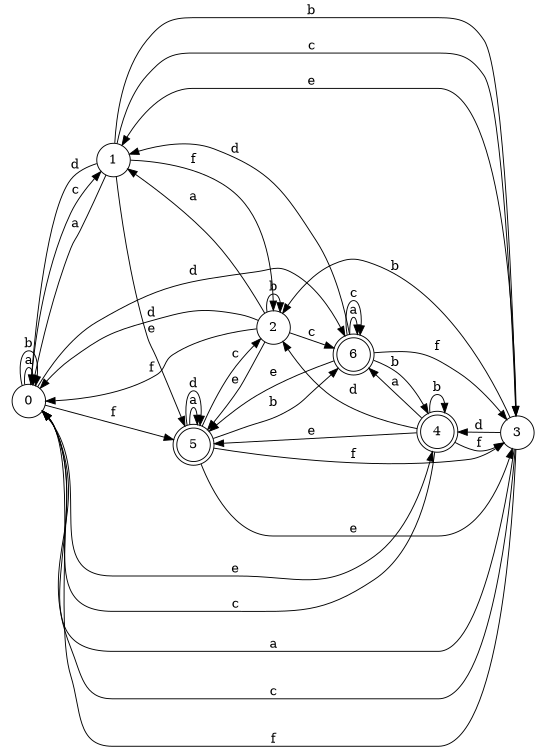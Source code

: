 digraph n6_9 {
__start0 [label="" shape="none"];

rankdir=LR;
size="8,5";

s0 [style="filled", color="black", fillcolor="white" shape="circle", label="0"];
s1 [style="filled", color="black", fillcolor="white" shape="circle", label="1"];
s2 [style="filled", color="black", fillcolor="white" shape="circle", label="2"];
s3 [style="filled", color="black", fillcolor="white" shape="circle", label="3"];
s4 [style="rounded,filled", color="black", fillcolor="white" shape="doublecircle", label="4"];
s5 [style="rounded,filled", color="black", fillcolor="white" shape="doublecircle", label="5"];
s6 [style="rounded,filled", color="black", fillcolor="white" shape="doublecircle", label="6"];
s0 -> s0 [label="a"];
s0 -> s0 [label="b"];
s0 -> s1 [label="c"];
s0 -> s6 [label="d"];
s0 -> s4 [label="e"];
s0 -> s5 [label="f"];
s1 -> s0 [label="a"];
s1 -> s3 [label="b"];
s1 -> s3 [label="c"];
s1 -> s0 [label="d"];
s1 -> s5 [label="e"];
s1 -> s2 [label="f"];
s2 -> s1 [label="a"];
s2 -> s2 [label="b"];
s2 -> s6 [label="c"];
s2 -> s0 [label="d"];
s2 -> s5 [label="e"];
s2 -> s0 [label="f"];
s3 -> s0 [label="a"];
s3 -> s2 [label="b"];
s3 -> s0 [label="c"];
s3 -> s4 [label="d"];
s3 -> s1 [label="e"];
s3 -> s0 [label="f"];
s4 -> s6 [label="a"];
s4 -> s4 [label="b"];
s4 -> s0 [label="c"];
s4 -> s2 [label="d"];
s4 -> s5 [label="e"];
s4 -> s3 [label="f"];
s5 -> s5 [label="a"];
s5 -> s6 [label="b"];
s5 -> s2 [label="c"];
s5 -> s5 [label="d"];
s5 -> s3 [label="e"];
s5 -> s3 [label="f"];
s6 -> s6 [label="a"];
s6 -> s4 [label="b"];
s6 -> s6 [label="c"];
s6 -> s1 [label="d"];
s6 -> s5 [label="e"];
s6 -> s3 [label="f"];

}